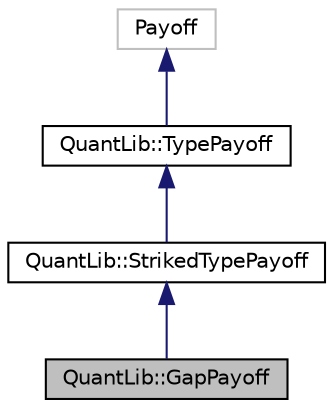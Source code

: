 digraph "QuantLib::GapPayoff"
{
  edge [fontname="Helvetica",fontsize="10",labelfontname="Helvetica",labelfontsize="10"];
  node [fontname="Helvetica",fontsize="10",shape=record];
  Node1 [label="QuantLib::GapPayoff",height=0.2,width=0.4,color="black", fillcolor="grey75", style="filled", fontcolor="black"];
  Node2 -> Node1 [dir="back",color="midnightblue",fontsize="10",style="solid"];
  Node2 [label="QuantLib::StrikedTypePayoff",height=0.2,width=0.4,color="black", fillcolor="white", style="filled",URL="$class_quant_lib_1_1_striked_type_payoff.html",tooltip="Intermediate class for payoffs based on a fixed strike. "];
  Node3 -> Node2 [dir="back",color="midnightblue",fontsize="10",style="solid"];
  Node3 [label="QuantLib::TypePayoff",height=0.2,width=0.4,color="black", fillcolor="white", style="filled",URL="$class_quant_lib_1_1_type_payoff.html",tooltip="Intermediate class for put/call payoffs. "];
  Node4 -> Node3 [dir="back",color="midnightblue",fontsize="10",style="solid"];
  Node4 [label="Payoff",height=0.2,width=0.4,color="grey75", fillcolor="white", style="filled"];
}

